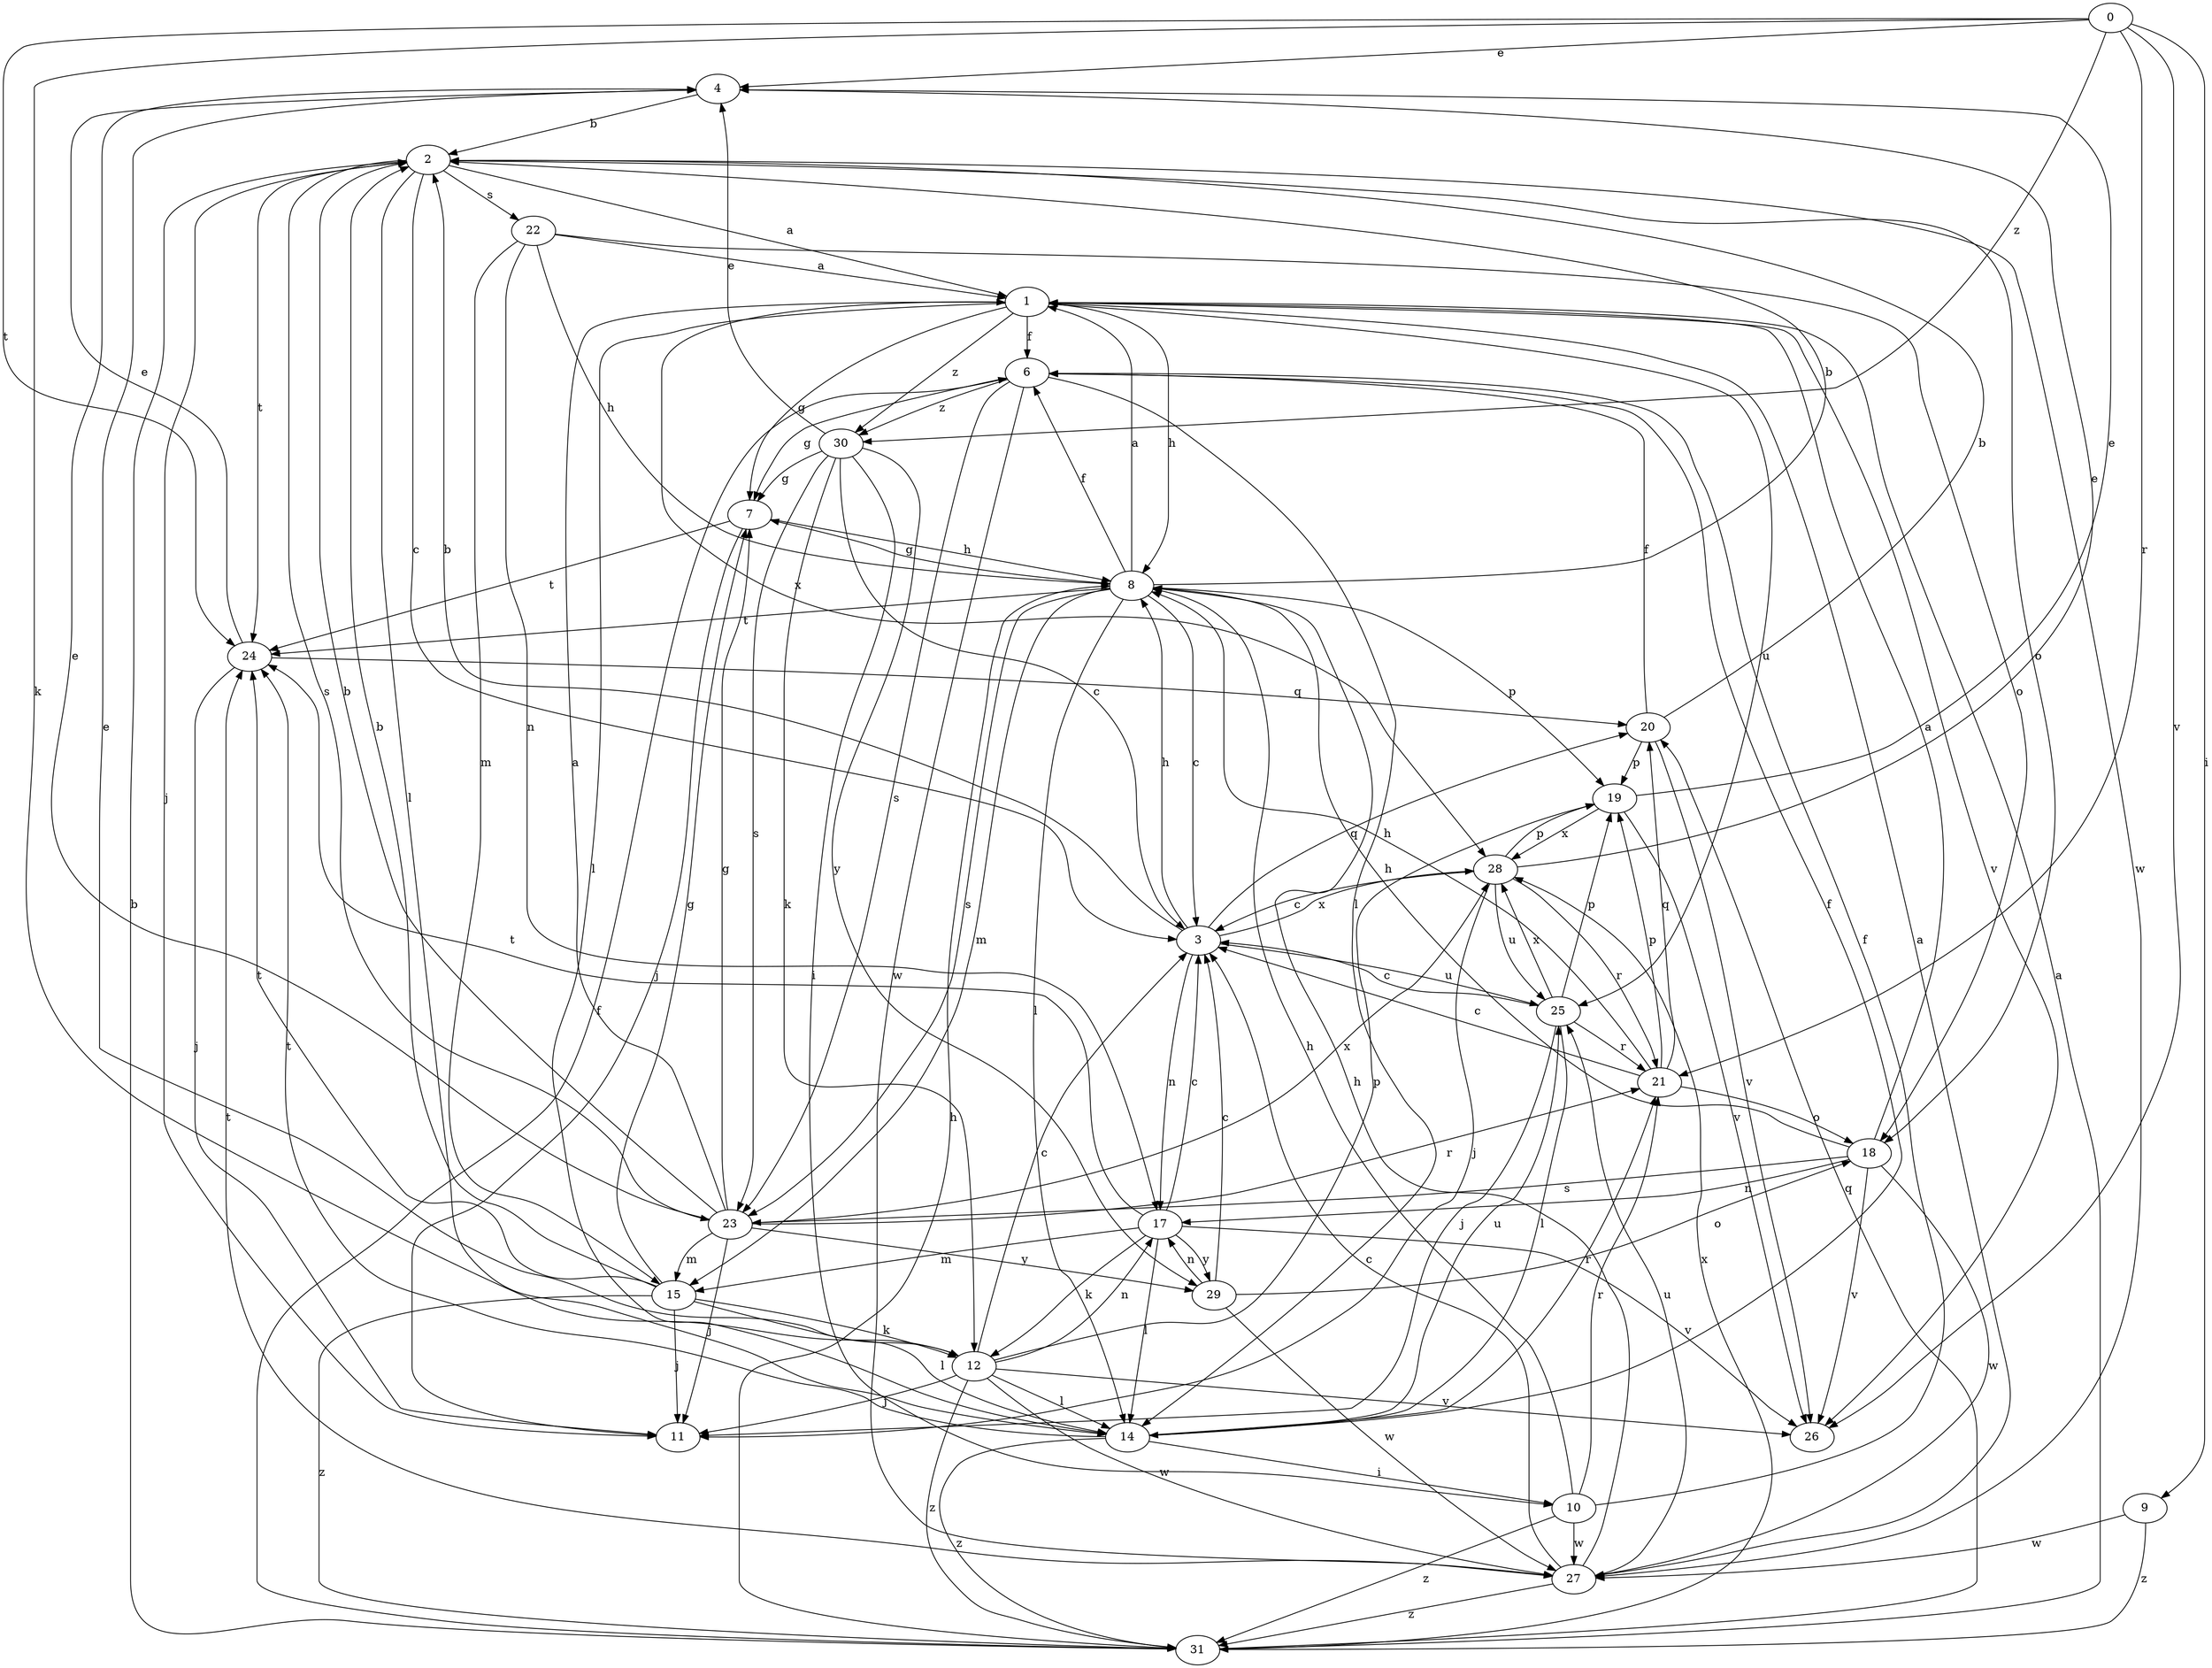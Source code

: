 strict digraph  {
0;
1;
2;
3;
4;
6;
7;
8;
9;
10;
11;
12;
14;
15;
17;
18;
19;
20;
21;
22;
23;
24;
25;
26;
27;
28;
29;
30;
31;
0 -> 4  [label=e];
0 -> 9  [label=i];
0 -> 12  [label=k];
0 -> 21  [label=r];
0 -> 24  [label=t];
0 -> 26  [label=v];
0 -> 30  [label=z];
1 -> 6  [label=f];
1 -> 7  [label=g];
1 -> 8  [label=h];
1 -> 14  [label=l];
1 -> 25  [label=u];
1 -> 26  [label=v];
1 -> 28  [label=x];
1 -> 30  [label=z];
2 -> 1  [label=a];
2 -> 3  [label=c];
2 -> 11  [label=j];
2 -> 14  [label=l];
2 -> 18  [label=o];
2 -> 22  [label=s];
2 -> 23  [label=s];
2 -> 24  [label=t];
2 -> 27  [label=w];
3 -> 2  [label=b];
3 -> 8  [label=h];
3 -> 17  [label=n];
3 -> 20  [label=q];
3 -> 25  [label=u];
3 -> 28  [label=x];
4 -> 2  [label=b];
6 -> 7  [label=g];
6 -> 14  [label=l];
6 -> 23  [label=s];
6 -> 27  [label=w];
6 -> 30  [label=z];
7 -> 8  [label=h];
7 -> 11  [label=j];
7 -> 24  [label=t];
8 -> 1  [label=a];
8 -> 2  [label=b];
8 -> 3  [label=c];
8 -> 6  [label=f];
8 -> 7  [label=g];
8 -> 14  [label=l];
8 -> 15  [label=m];
8 -> 19  [label=p];
8 -> 23  [label=s];
8 -> 24  [label=t];
9 -> 27  [label=w];
9 -> 31  [label=z];
10 -> 6  [label=f];
10 -> 8  [label=h];
10 -> 21  [label=r];
10 -> 27  [label=w];
10 -> 31  [label=z];
12 -> 3  [label=c];
12 -> 4  [label=e];
12 -> 11  [label=j];
12 -> 14  [label=l];
12 -> 17  [label=n];
12 -> 19  [label=p];
12 -> 26  [label=v];
12 -> 27  [label=w];
12 -> 31  [label=z];
14 -> 6  [label=f];
14 -> 10  [label=i];
14 -> 21  [label=r];
14 -> 24  [label=t];
14 -> 25  [label=u];
14 -> 31  [label=z];
15 -> 2  [label=b];
15 -> 7  [label=g];
15 -> 11  [label=j];
15 -> 12  [label=k];
15 -> 14  [label=l];
15 -> 24  [label=t];
15 -> 31  [label=z];
17 -> 3  [label=c];
17 -> 12  [label=k];
17 -> 14  [label=l];
17 -> 15  [label=m];
17 -> 24  [label=t];
17 -> 26  [label=v];
17 -> 29  [label=y];
18 -> 1  [label=a];
18 -> 8  [label=h];
18 -> 17  [label=n];
18 -> 23  [label=s];
18 -> 26  [label=v];
18 -> 27  [label=w];
19 -> 4  [label=e];
19 -> 26  [label=v];
19 -> 28  [label=x];
20 -> 2  [label=b];
20 -> 6  [label=f];
20 -> 19  [label=p];
20 -> 26  [label=v];
21 -> 3  [label=c];
21 -> 8  [label=h];
21 -> 18  [label=o];
21 -> 19  [label=p];
21 -> 20  [label=q];
22 -> 1  [label=a];
22 -> 8  [label=h];
22 -> 15  [label=m];
22 -> 17  [label=n];
22 -> 18  [label=o];
23 -> 1  [label=a];
23 -> 2  [label=b];
23 -> 4  [label=e];
23 -> 7  [label=g];
23 -> 11  [label=j];
23 -> 15  [label=m];
23 -> 21  [label=r];
23 -> 28  [label=x];
23 -> 29  [label=y];
24 -> 4  [label=e];
24 -> 11  [label=j];
24 -> 20  [label=q];
25 -> 3  [label=c];
25 -> 11  [label=j];
25 -> 14  [label=l];
25 -> 19  [label=p];
25 -> 21  [label=r];
25 -> 28  [label=x];
27 -> 1  [label=a];
27 -> 3  [label=c];
27 -> 8  [label=h];
27 -> 24  [label=t];
27 -> 25  [label=u];
27 -> 31  [label=z];
28 -> 3  [label=c];
28 -> 4  [label=e];
28 -> 11  [label=j];
28 -> 19  [label=p];
28 -> 21  [label=r];
28 -> 25  [label=u];
29 -> 3  [label=c];
29 -> 17  [label=n];
29 -> 18  [label=o];
29 -> 27  [label=w];
30 -> 3  [label=c];
30 -> 4  [label=e];
30 -> 7  [label=g];
30 -> 10  [label=i];
30 -> 12  [label=k];
30 -> 23  [label=s];
30 -> 29  [label=y];
31 -> 1  [label=a];
31 -> 2  [label=b];
31 -> 6  [label=f];
31 -> 8  [label=h];
31 -> 20  [label=q];
31 -> 28  [label=x];
}

